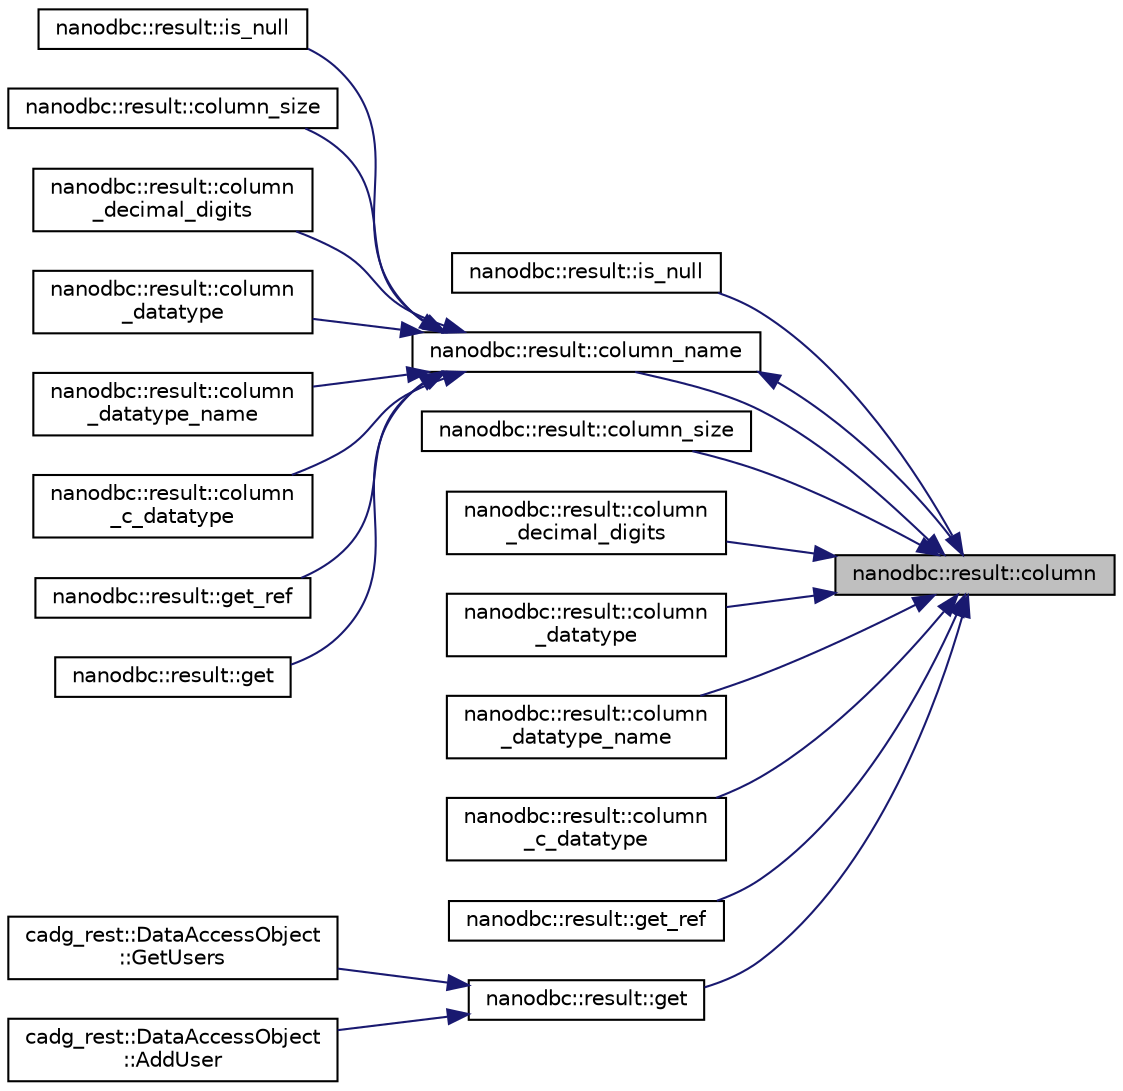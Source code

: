 digraph "nanodbc::result::column"
{
 // LATEX_PDF_SIZE
  edge [fontname="Helvetica",fontsize="10",labelfontname="Helvetica",labelfontsize="10"];
  node [fontname="Helvetica",fontsize="10",shape=record];
  rankdir="RL";
  Node17 [label="nanodbc::result::column",height=0.2,width=0.4,color="black", fillcolor="grey75", style="filled", fontcolor="black",tooltip="Returns the column number of the specified column name."];
  Node17 -> Node18 [dir="back",color="midnightblue",fontsize="10",style="solid",fontname="Helvetica"];
  Node18 [label="nanodbc::result::is_null",height=0.2,width=0.4,color="black", fillcolor="white", style="filled",URL="$classnanodbc_1_1result.html#a85462f6eaed91a5b03739319bd2712e7",tooltip="Returns true if and only if the given column of the current rowset is null."];
  Node17 -> Node19 [dir="back",color="midnightblue",fontsize="10",style="solid",fontname="Helvetica"];
  Node19 [label="nanodbc::result::column_name",height=0.2,width=0.4,color="black", fillcolor="white", style="filled",URL="$classnanodbc_1_1result.html#a2bd3fc4e416108960c4191b2cbba256b",tooltip="Returns the name of the specified column."];
  Node19 -> Node20 [dir="back",color="midnightblue",fontsize="10",style="solid",fontname="Helvetica"];
  Node20 [label="nanodbc::result::is_null",height=0.2,width=0.4,color="black", fillcolor="white", style="filled",URL="$classnanodbc_1_1result.html#a9201ef6814bf934ffb9caa7b62f3bad9",tooltip="Returns true if and only if the given column by name of the current rowset is null."];
  Node19 -> Node17 [dir="back",color="midnightblue",fontsize="10",style="solid",fontname="Helvetica"];
  Node19 -> Node21 [dir="back",color="midnightblue",fontsize="10",style="solid",fontname="Helvetica"];
  Node21 [label="nanodbc::result::column_size",height=0.2,width=0.4,color="black", fillcolor="white", style="filled",URL="$classnanodbc_1_1result.html#a43c42071bf86c4532039b61ad3f3c6c6",tooltip="Returns the size of the specified column by name."];
  Node19 -> Node22 [dir="back",color="midnightblue",fontsize="10",style="solid",fontname="Helvetica"];
  Node22 [label="nanodbc::result::column\l_decimal_digits",height=0.2,width=0.4,color="black", fillcolor="white", style="filled",URL="$classnanodbc_1_1result.html#aabbb9fb0a14a5b0fbb33fda4a1143b78",tooltip="Returns the number of decimal digits of the specified column by name."];
  Node19 -> Node23 [dir="back",color="midnightblue",fontsize="10",style="solid",fontname="Helvetica"];
  Node23 [label="nanodbc::result::column\l_datatype",height=0.2,width=0.4,color="black", fillcolor="white", style="filled",URL="$classnanodbc_1_1result.html#af698d05f12656b6ab0809b0a60ea9a60",tooltip="Returns a identifying integer value representing the SQL type of this column by name."];
  Node19 -> Node24 [dir="back",color="midnightblue",fontsize="10",style="solid",fontname="Helvetica"];
  Node24 [label="nanodbc::result::column\l_datatype_name",height=0.2,width=0.4,color="black", fillcolor="white", style="filled",URL="$classnanodbc_1_1result.html#a391d792c4a37be4037274b681c96da59",tooltip="Returns data source dependent data type name of this column by name."];
  Node19 -> Node25 [dir="back",color="midnightblue",fontsize="10",style="solid",fontname="Helvetica"];
  Node25 [label="nanodbc::result::column\l_c_datatype",height=0.2,width=0.4,color="black", fillcolor="white", style="filled",URL="$classnanodbc_1_1result.html#a3f505031acffabc538b2d840416074fa",tooltip="Returns a identifying integer value representing the C type of this column by name."];
  Node19 -> Node26 [dir="back",color="midnightblue",fontsize="10",style="solid",fontname="Helvetica"];
  Node26 [label="nanodbc::result::get_ref",height=0.2,width=0.4,color="black", fillcolor="white", style="filled",URL="$classnanodbc_1_1result.html#a09a12956778629533cbb619a4fd9216d",tooltip="Gets data from the given column by name of the current rowset."];
  Node19 -> Node27 [dir="back",color="midnightblue",fontsize="10",style="solid",fontname="Helvetica"];
  Node27 [label="nanodbc::result::get",height=0.2,width=0.4,color="black", fillcolor="white", style="filled",URL="$classnanodbc_1_1result.html#a3be6ab61aea0902cb05f55ad814e85c1",tooltip="Gets data from the given column by name of the current rowset."];
  Node17 -> Node28 [dir="back",color="midnightblue",fontsize="10",style="solid",fontname="Helvetica"];
  Node28 [label="nanodbc::result::column_size",height=0.2,width=0.4,color="black", fillcolor="white", style="filled",URL="$classnanodbc_1_1result.html#ae6c9d812e8be9ea46a5cd346e83a6cba",tooltip="Returns the size of the specified column."];
  Node17 -> Node29 [dir="back",color="midnightblue",fontsize="10",style="solid",fontname="Helvetica"];
  Node29 [label="nanodbc::result::column\l_decimal_digits",height=0.2,width=0.4,color="black", fillcolor="white", style="filled",URL="$classnanodbc_1_1result.html#aa2568f3d624d65a9f850880e1d2747f8",tooltip="Returns the number of decimal digits of the specified column."];
  Node17 -> Node30 [dir="back",color="midnightblue",fontsize="10",style="solid",fontname="Helvetica"];
  Node30 [label="nanodbc::result::column\l_datatype",height=0.2,width=0.4,color="black", fillcolor="white", style="filled",URL="$classnanodbc_1_1result.html#a8adc601a07a055f15908724e285133bb",tooltip="Returns a identifying integer value representing the SQL type of this column."];
  Node17 -> Node31 [dir="back",color="midnightblue",fontsize="10",style="solid",fontname="Helvetica"];
  Node31 [label="nanodbc::result::column\l_datatype_name",height=0.2,width=0.4,color="black", fillcolor="white", style="filled",URL="$classnanodbc_1_1result.html#a72775ba759833560efebba44892576b3",tooltip="Returns data source dependent data type name of this column."];
  Node17 -> Node32 [dir="back",color="midnightblue",fontsize="10",style="solid",fontname="Helvetica"];
  Node32 [label="nanodbc::result::column\l_c_datatype",height=0.2,width=0.4,color="black", fillcolor="white", style="filled",URL="$classnanodbc_1_1result.html#a094ee5a13d83c0aeabd8ccab4c4e130c",tooltip="Returns a identifying integer value representing the C type of this column."];
  Node17 -> Node33 [dir="back",color="midnightblue",fontsize="10",style="solid",fontname="Helvetica"];
  Node33 [label="nanodbc::result::get_ref",height=0.2,width=0.4,color="black", fillcolor="white", style="filled",URL="$classnanodbc_1_1result.html#ad606b9ccfa02d6dbdae7a28c7a92bb14",tooltip="Gets data from the given column of the current rowset."];
  Node17 -> Node34 [dir="back",color="midnightblue",fontsize="10",style="solid",fontname="Helvetica"];
  Node34 [label="nanodbc::result::get",height=0.2,width=0.4,color="black", fillcolor="white", style="filled",URL="$classnanodbc_1_1result.html#affa949e32147a8f262d066a790651ad7",tooltip="Gets data from the given column of the current rowset."];
  Node34 -> Node35 [dir="back",color="midnightblue",fontsize="10",style="solid",fontname="Helvetica"];
  Node35 [label="cadg_rest::DataAccessObject\l::GetUsers",height=0.2,width=0.4,color="black", fillcolor="white", style="filled",URL="$classcadg__rest_1_1_data_access_object.html#a52d1c1333fc65e6a3a6276d044296ca0",tooltip="Returns all users."];
  Node34 -> Node36 [dir="back",color="midnightblue",fontsize="10",style="solid",fontname="Helvetica"];
  Node36 [label="cadg_rest::DataAccessObject\l::AddUser",height=0.2,width=0.4,color="black", fillcolor="white", style="filled",URL="$classcadg__rest_1_1_data_access_object.html#a6d80c563e1cd526791fa69f32cd1d896",tooltip="Adds a new user."];
}
